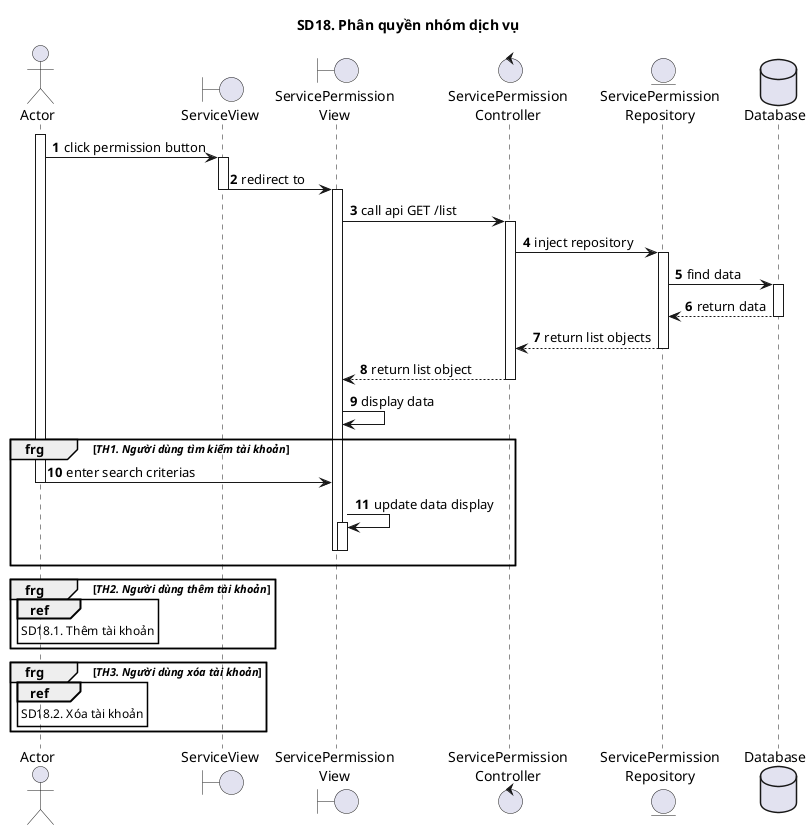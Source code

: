 @startuml SQ
autonumber
title SD18. Phân quyền nhóm dịch vụ
actor "Actor" as actor
boundary "ServiceView" as view
boundary "ServicePermission\nView" as permission
control "ServicePermission\nController" as controller
entity "ServicePermission\nRepository" as model
database "Database" as database
activate actor
actor -> view: click permission button
activate view
view -> permission: redirect to
deactivate view
activate permission
permission -> controller: call api GET /list
activate controller
controller -> model: inject repository
activate model
model -> database: find data
activate database
database --> model: return data
deactivate database
model --> controller: return list objects
deactivate model
controller --> permission: return list object
deactivate controller
permission -> permission: display data
group frg [//TH1. Người dùng tìm kiếm tài khoản//]
actor -> permission : enter search criterias
deactivate actor
permission -> permission: update data display
activate permission
deactivate permission
deactivate permission
end
group frg [//TH2. Người dùng thêm tài khoản//]
ref over actor
SD18.1. Thêm tài khoản
end ref
end
group frg [//TH3. Người dùng xóa tài khoản//]
ref over actor
SD18.2. Xóa tài khoản
end ref
end
@enduml